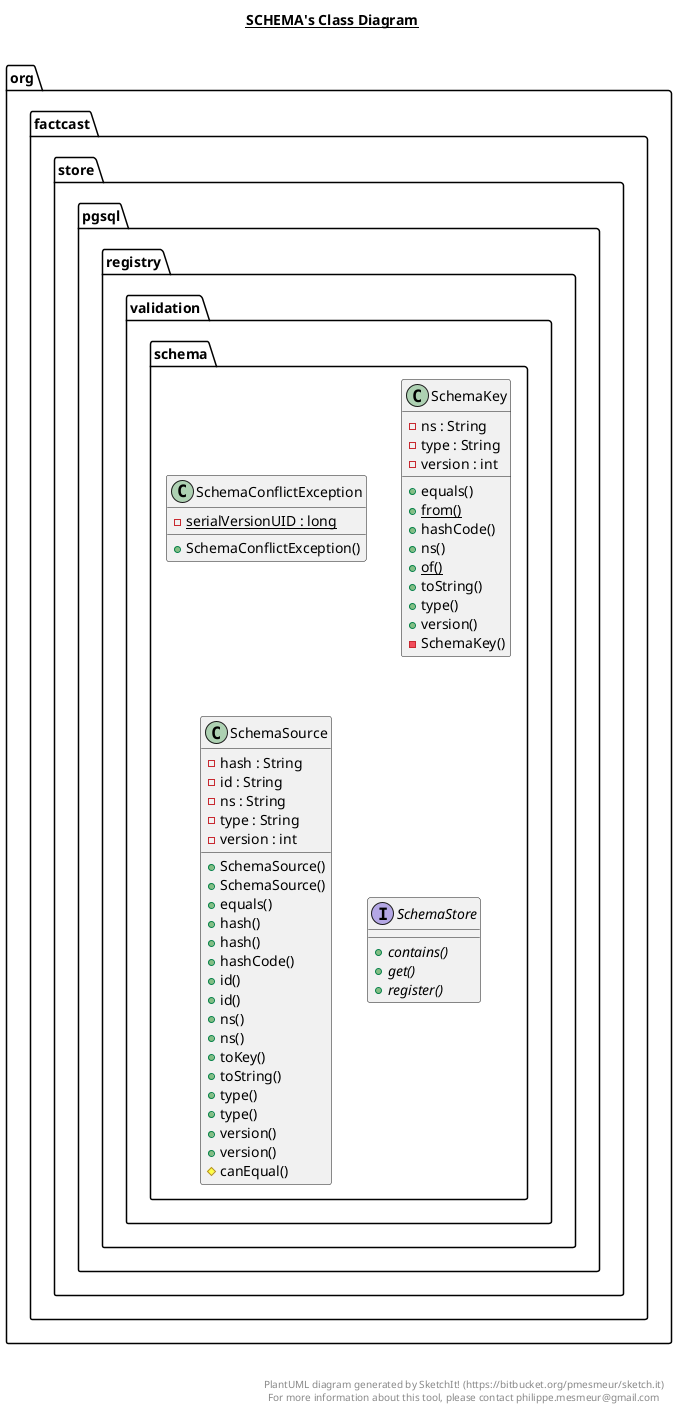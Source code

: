 @startuml

title __SCHEMA's Class Diagram__\n

  namespace org.factcast.store.pgsql {
    namespace registry {
      namespace validation {
        namespace schema {
          class org.factcast.store.pgsql.registry.validation.schema.SchemaConflictException {
              {static} - serialVersionUID : long
              + SchemaConflictException()
          }
        }
      }
    }
  }
  

  namespace org.factcast.store.pgsql {
    namespace registry {
      namespace validation {
        namespace schema {
          class org.factcast.store.pgsql.registry.validation.schema.SchemaKey {
              - ns : String
              - type : String
              - version : int
              + equals()
              {static} + from()
              + hashCode()
              + ns()
              {static} + of()
              + toString()
              + type()
              + version()
              - SchemaKey()
          }
        }
      }
    }
  }
  

  namespace org.factcast.store.pgsql {
    namespace registry {
      namespace validation {
        namespace schema {
          class org.factcast.store.pgsql.registry.validation.schema.SchemaSource {
              - hash : String
              - id : String
              - ns : String
              - type : String
              - version : int
              + SchemaSource()
              + SchemaSource()
              + equals()
              + hash()
              + hash()
              + hashCode()
              + id()
              + id()
              + ns()
              + ns()
              + toKey()
              + toString()
              + type()
              + type()
              + version()
              + version()
              # canEqual()
          }
        }
      }
    }
  }
  

  namespace org.factcast.store.pgsql {
    namespace registry {
      namespace validation {
        namespace schema {
          interface org.factcast.store.pgsql.registry.validation.schema.SchemaStore {
              {abstract} + contains()
              {abstract} + get()
              {abstract} + register()
          }
        }
      }
    }
  }
  



right footer


PlantUML diagram generated by SketchIt! (https://bitbucket.org/pmesmeur/sketch.it)
For more information about this tool, please contact philippe.mesmeur@gmail.com
endfooter

@enduml
